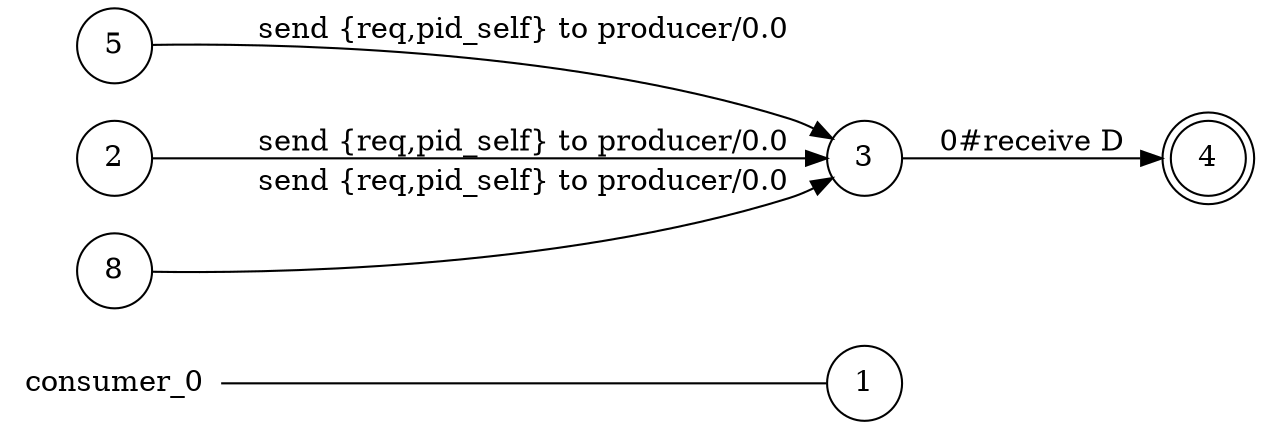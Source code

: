 digraph consumer_0 {
	rankdir="LR";
	n_0 [label="consumer_0", shape="plaintext"];
	n_1 [id="5", shape=circle, label="5"];
	n_2 [id="1", shape=circle, label="1"];
	n_0 -> n_2 [arrowhead=none];
	n_3 [id="2", shape=circle, label="2"];
	n_4 [id="8", shape=circle, label="8"];
	n_5 [id="4", shape=doublecircle, label="4"];
	n_6 [id="3", shape=circle, label="3"];

	n_4 -> n_6 [id="[$e|5]", label="send {req,pid_self} to producer/0.0"];
	n_3 -> n_6 [id="[$e|9]", label="send {req,pid_self} to producer/0.0"];
	n_6 -> n_5 [id="[$e|0]", label="0#receive D"];
	n_1 -> n_6 [id="[$e|8]", label="send {req,pid_self} to producer/0.0"];
}
